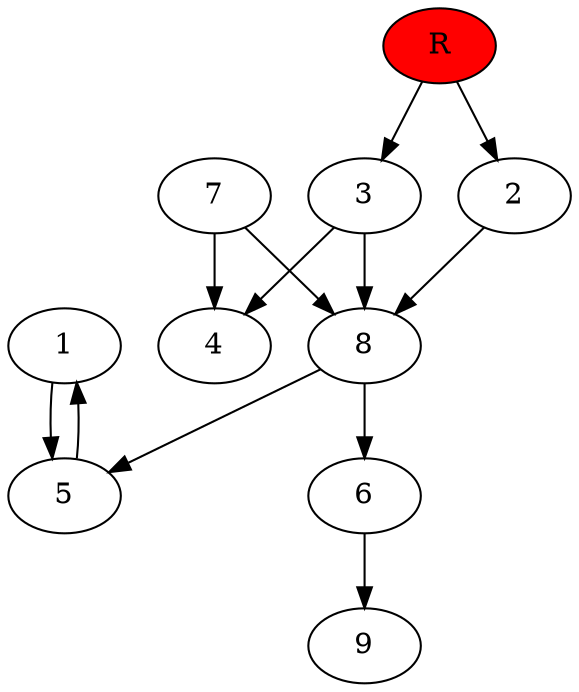 digraph prb1020 {
	1
	2
	3
	4
	5
	6
	7
	8
	R [fillcolor="#ff0000" style=filled]
	1 -> 5
	2 -> 8
	3 -> 4
	3 -> 8
	5 -> 1
	6 -> 9
	7 -> 4
	7 -> 8
	8 -> 5
	8 -> 6
	R -> 2
	R -> 3
}
